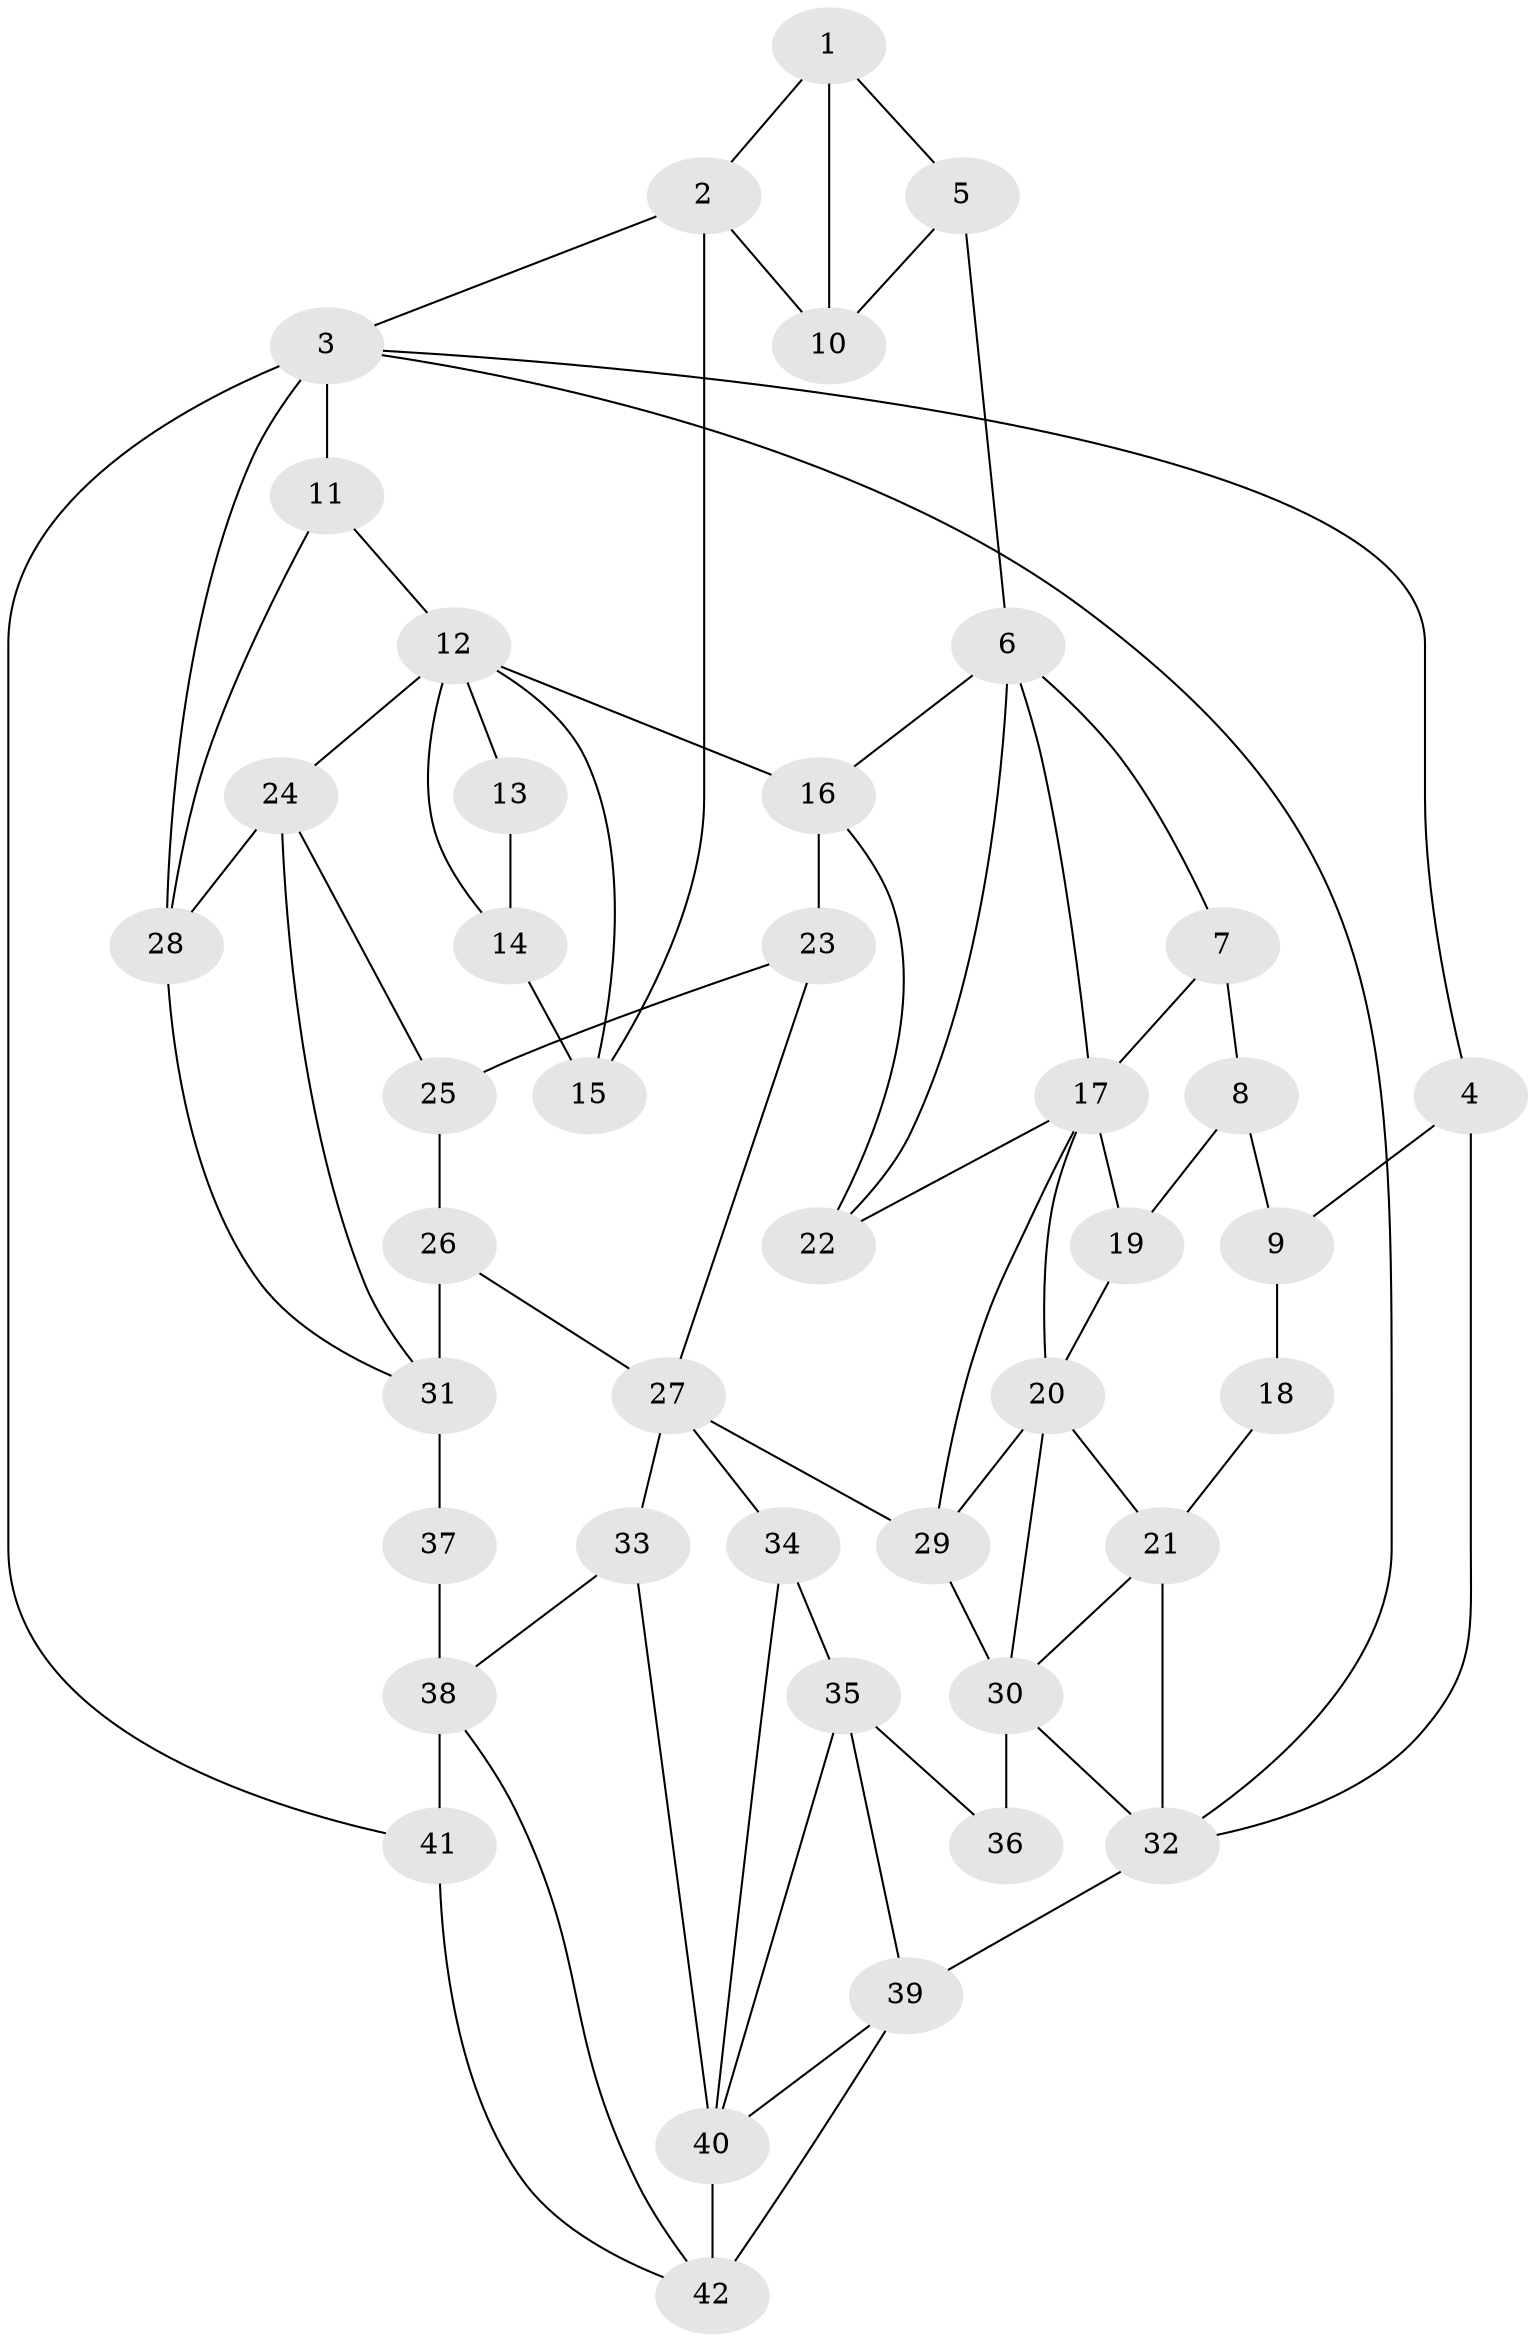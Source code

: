 // original degree distribution, {3: 0.014492753623188406, 4: 0.2536231884057971, 6: 0.2391304347826087, 5: 0.4927536231884058}
// Generated by graph-tools (version 1.1) at 2025/54/03/04/25 22:54:32]
// undirected, 42 vertices, 77 edges
graph export_dot {
  node [color=gray90,style=filled];
  1;
  2;
  3;
  4;
  5;
  6;
  7;
  8;
  9;
  10;
  11;
  12;
  13;
  14;
  15;
  16;
  17;
  18;
  19;
  20;
  21;
  22;
  23;
  24;
  25;
  26;
  27;
  28;
  29;
  30;
  31;
  32;
  33;
  34;
  35;
  36;
  37;
  38;
  39;
  40;
  41;
  42;
  1 -- 2 [weight=1.0];
  1 -- 5 [weight=1.0];
  1 -- 10 [weight=1.0];
  2 -- 3 [weight=1.0];
  2 -- 10 [weight=1.0];
  2 -- 15 [weight=2.0];
  3 -- 4 [weight=1.0];
  3 -- 11 [weight=1.0];
  3 -- 28 [weight=2.0];
  3 -- 32 [weight=1.0];
  3 -- 41 [weight=1.0];
  4 -- 9 [weight=2.0];
  4 -- 32 [weight=1.0];
  5 -- 6 [weight=2.0];
  5 -- 10 [weight=1.0];
  6 -- 7 [weight=1.0];
  6 -- 16 [weight=1.0];
  6 -- 17 [weight=1.0];
  6 -- 22 [weight=1.0];
  7 -- 8 [weight=2.0];
  7 -- 17 [weight=1.0];
  8 -- 9 [weight=2.0];
  8 -- 19 [weight=2.0];
  9 -- 18 [weight=2.0];
  11 -- 12 [weight=2.0];
  11 -- 28 [weight=2.0];
  12 -- 13 [weight=1.0];
  12 -- 14 [weight=1.0];
  12 -- 15 [weight=1.0];
  12 -- 16 [weight=2.0];
  12 -- 24 [weight=1.0];
  13 -- 14 [weight=2.0];
  14 -- 15 [weight=3.0];
  16 -- 22 [weight=1.0];
  16 -- 23 [weight=4.0];
  17 -- 19 [weight=1.0];
  17 -- 20 [weight=1.0];
  17 -- 22 [weight=1.0];
  17 -- 29 [weight=1.0];
  18 -- 21 [weight=1.0];
  19 -- 20 [weight=1.0];
  20 -- 21 [weight=1.0];
  20 -- 29 [weight=1.0];
  20 -- 30 [weight=1.0];
  21 -- 30 [weight=1.0];
  21 -- 32 [weight=1.0];
  23 -- 25 [weight=1.0];
  23 -- 27 [weight=1.0];
  24 -- 25 [weight=1.0];
  24 -- 28 [weight=1.0];
  24 -- 31 [weight=1.0];
  25 -- 26 [weight=1.0];
  26 -- 27 [weight=1.0];
  26 -- 31 [weight=2.0];
  27 -- 29 [weight=1.0];
  27 -- 33 [weight=2.0];
  27 -- 34 [weight=1.0];
  28 -- 31 [weight=1.0];
  29 -- 30 [weight=1.0];
  30 -- 32 [weight=1.0];
  30 -- 36 [weight=4.0];
  31 -- 37 [weight=2.0];
  32 -- 39 [weight=1.0];
  33 -- 38 [weight=1.0];
  33 -- 40 [weight=1.0];
  34 -- 35 [weight=2.0];
  34 -- 40 [weight=1.0];
  35 -- 36 [weight=2.0];
  35 -- 39 [weight=1.0];
  35 -- 40 [weight=1.0];
  37 -- 38 [weight=2.0];
  38 -- 41 [weight=2.0];
  38 -- 42 [weight=1.0];
  39 -- 40 [weight=1.0];
  39 -- 42 [weight=1.0];
  40 -- 42 [weight=3.0];
  41 -- 42 [weight=1.0];
}
